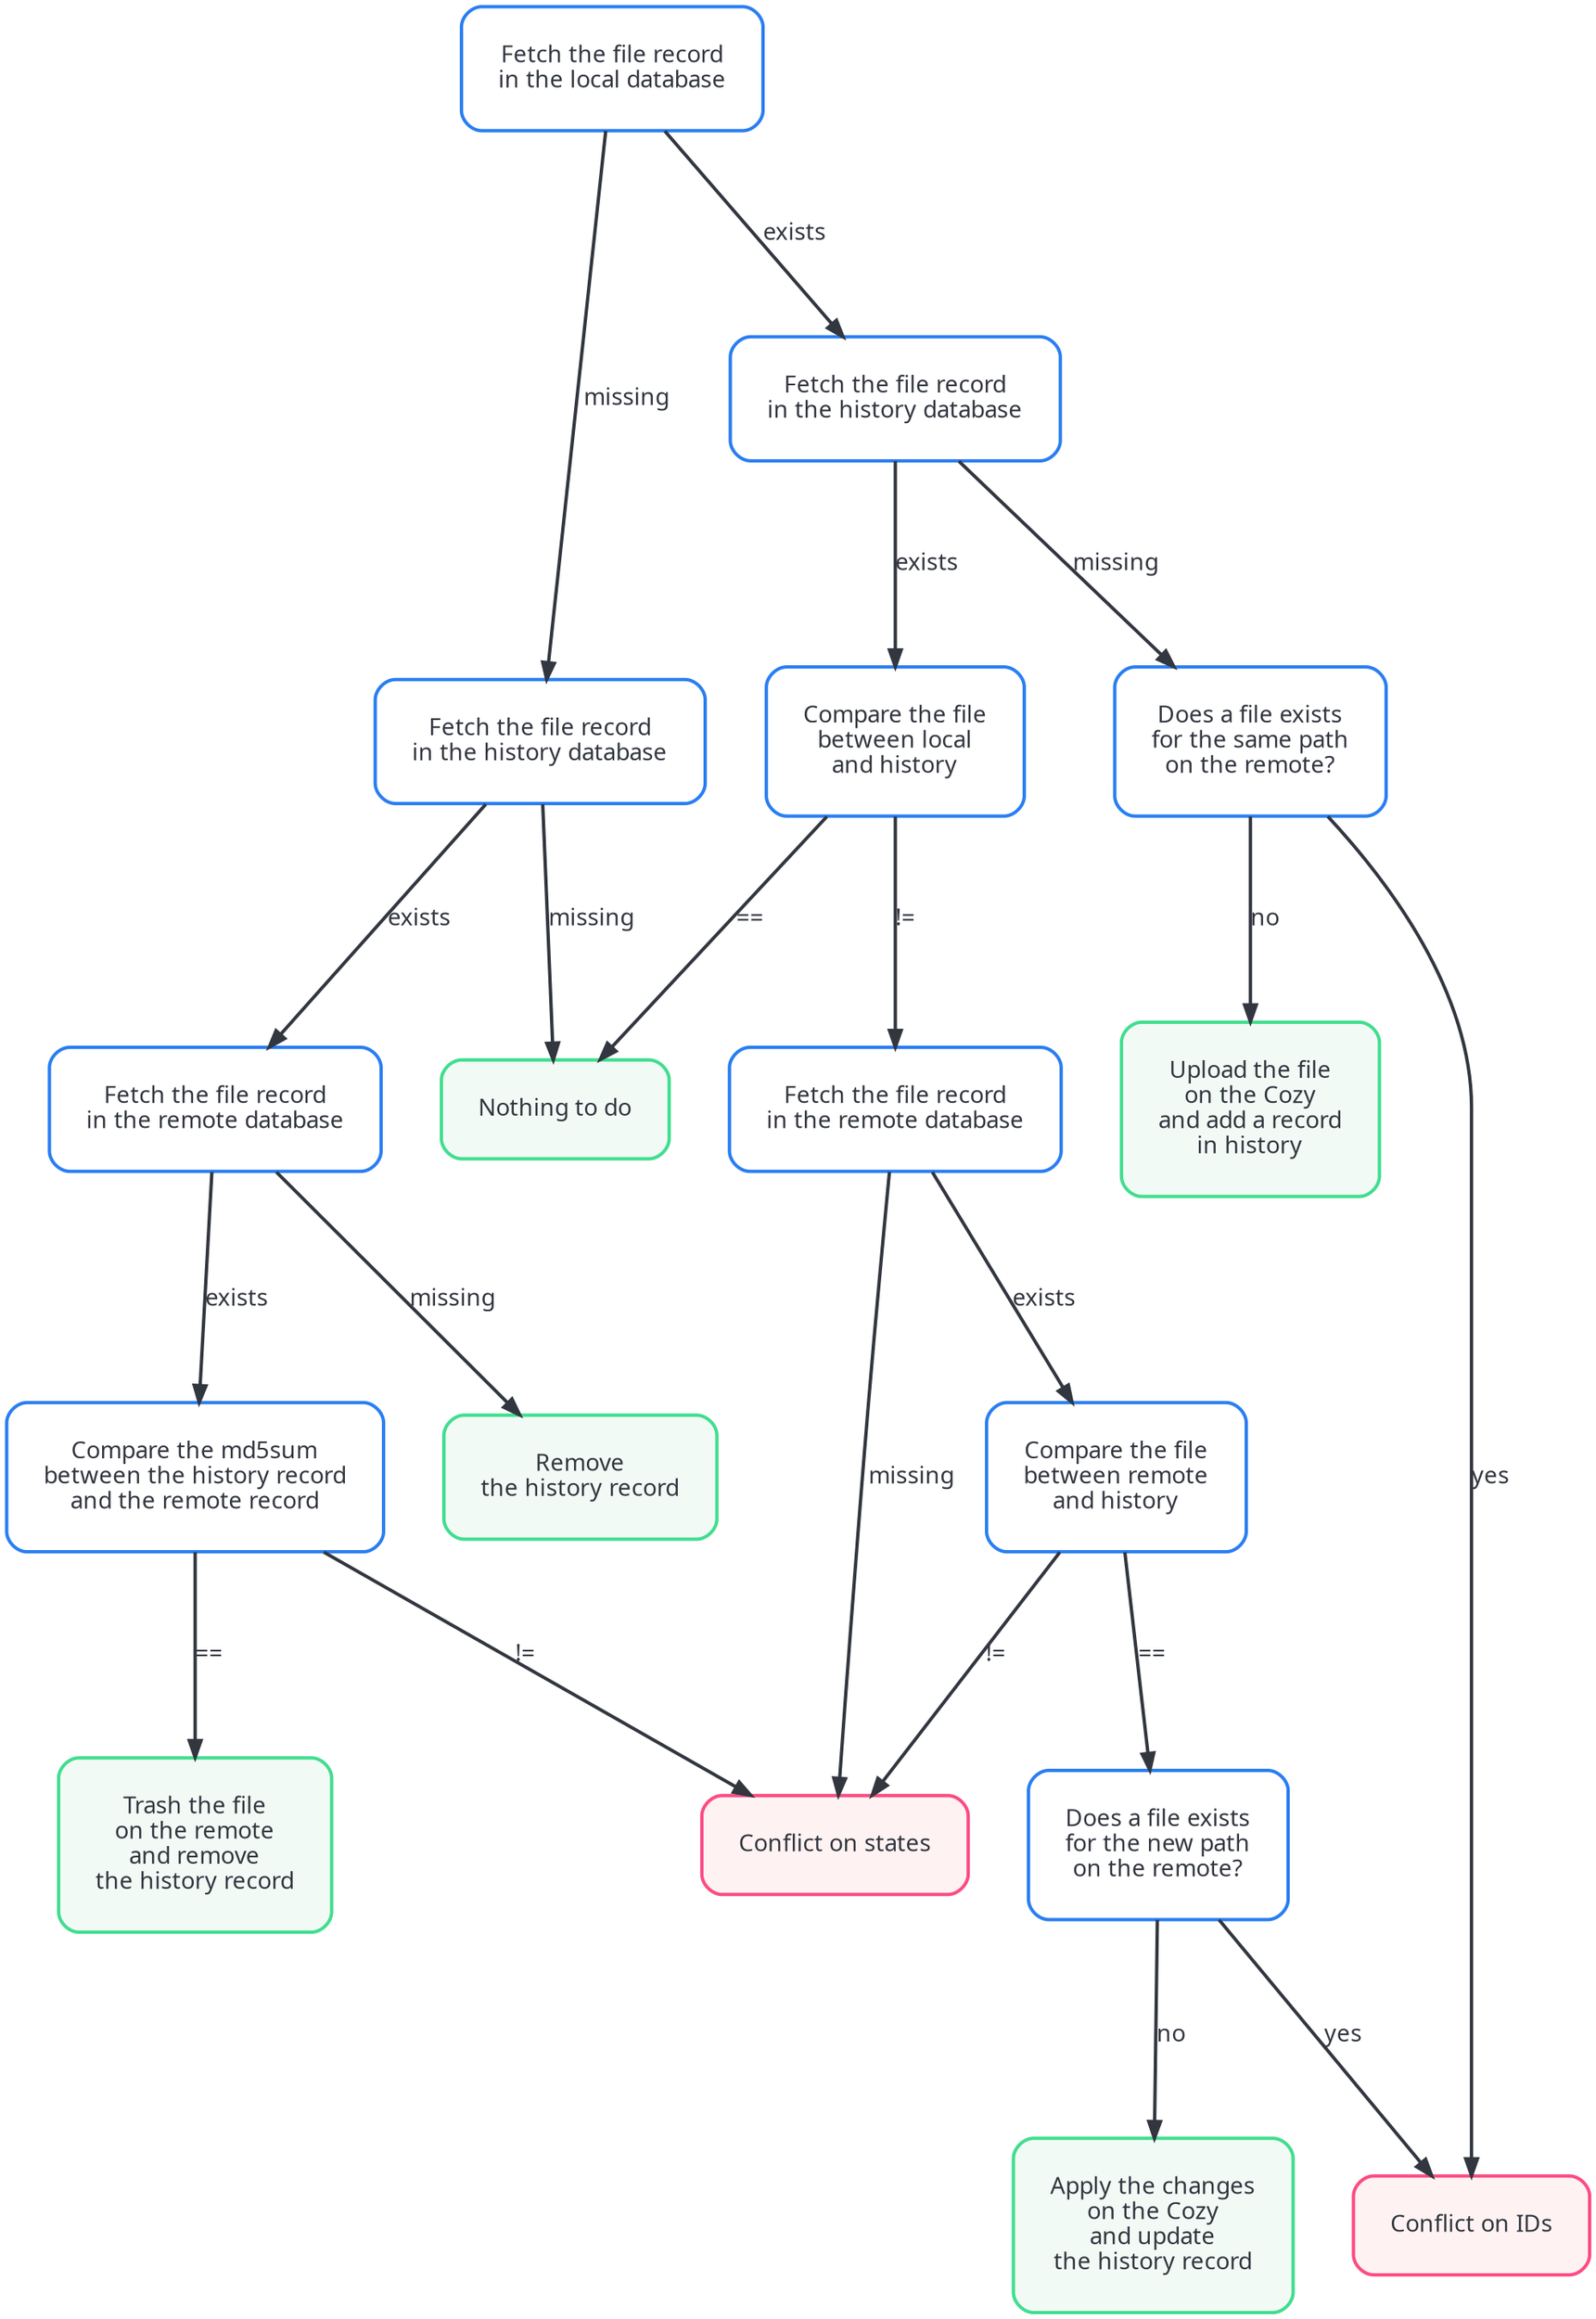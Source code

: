 digraph sync {
	node [fontname="Fira Code", color="#297EF2", fontcolor="#32363F", shape="box", style="bold,rounded", margin=0.3]
	edge [fontname="Fira Code", color="#32363F", fontcolor="#32363F", style="bold"]
	ranksep = 1.5
	nodesep = 0.5

	start [label="Fetch the file record\nin the local database"]
	start -> local_missing [label="missing"]
	start -> local_exists [label="exists"]

	local_missing [label="Fetch the file record\nin the history database"]
	local_missing -> act_nothing [label="missing"]
	local_missing -> file_removed [label="exists"]

	file_removed [label="Fetch the file record\nin the remote database"]
	file_removed -> act_rm_hist [label="missing"]
	file_removed -> file_removed_b [label="exists"]

	file_removed_b [label="Compare the md5sum\nbetween the history record\nand the remote record"]
	file_removed_b -> act_remove [label="=="]
	file_removed_b -> conflict_states [label="!="]

	local_exists [label="Fetch the file record\nin the history database"]
	local_exists -> file_added [label="missing"]
	local_exists -> file_updated [label="exists"]

	file_added [label="Does a file exists\nfor the same path\non the remote?"]
	file_added -> act_add_file [label="no"]
	file_added -> conflict_ids [label="yes"]

	file_updated [label="Compare the file\nbetween local\nand history"]
	file_updated -> act_nothing [label="=="]
	file_updated -> fetch_remote [label="!="]

	fetch_remote [label="Fetch the file record\nin the remote database"]
	fetch_remote -> conflict_states [label="missing"]
	fetch_remote -> remote_fetched [label="exists"]

	remote_fetched [label="Compare the file\nbetween remote\nand history"]
	remote_fetched -> file_updated_b [label="=="]
	remote_fetched -> conflict_states [label="!="]

	file_updated_b [label="Does a file exists\nfor the new path\non the remote?"]
	file_updated_b -> conflict_ids [label="yes"]
	file_updated_b -> act_apply [label="no"]

	act_nothing [label="Nothing to do", color="#40DE8E", fillcolor="#F2FAF5", style="filled,bold,rounded"]
	act_rm_hist [label="Remove\nthe history record", color="#40DE8E", fillcolor="#F2FAF5", style="filled,bold,rounded"]
	act_remove [label="Trash the file\non the remote\nand remove\nthe history record", color="#40DE8E", fillcolor="#F2FAF5", style="filled,bold,rounded"]
	act_add_file [label="Upload the file\non the Cozy\nand add a record\nin history", color="#40DE8E", fillcolor="#F2FAF5", style="filled,bold,rounded"]
	act_apply [label="Apply the changes\non the Cozy\nand update\nthe history record", color="#40DE8E", fillcolor="#F2FAF5", style="filled,bold,rounded"]

	conflict_ids [label="Conflict on IDs", color="#FC4C83", fillcolor="#FFF2F2", style="filled,bold,rounded"]
	conflict_states [label="Conflict on states", color="#FC4C83", fillcolor="#FFF2F2", style="filled,bold,rounded"]
}
